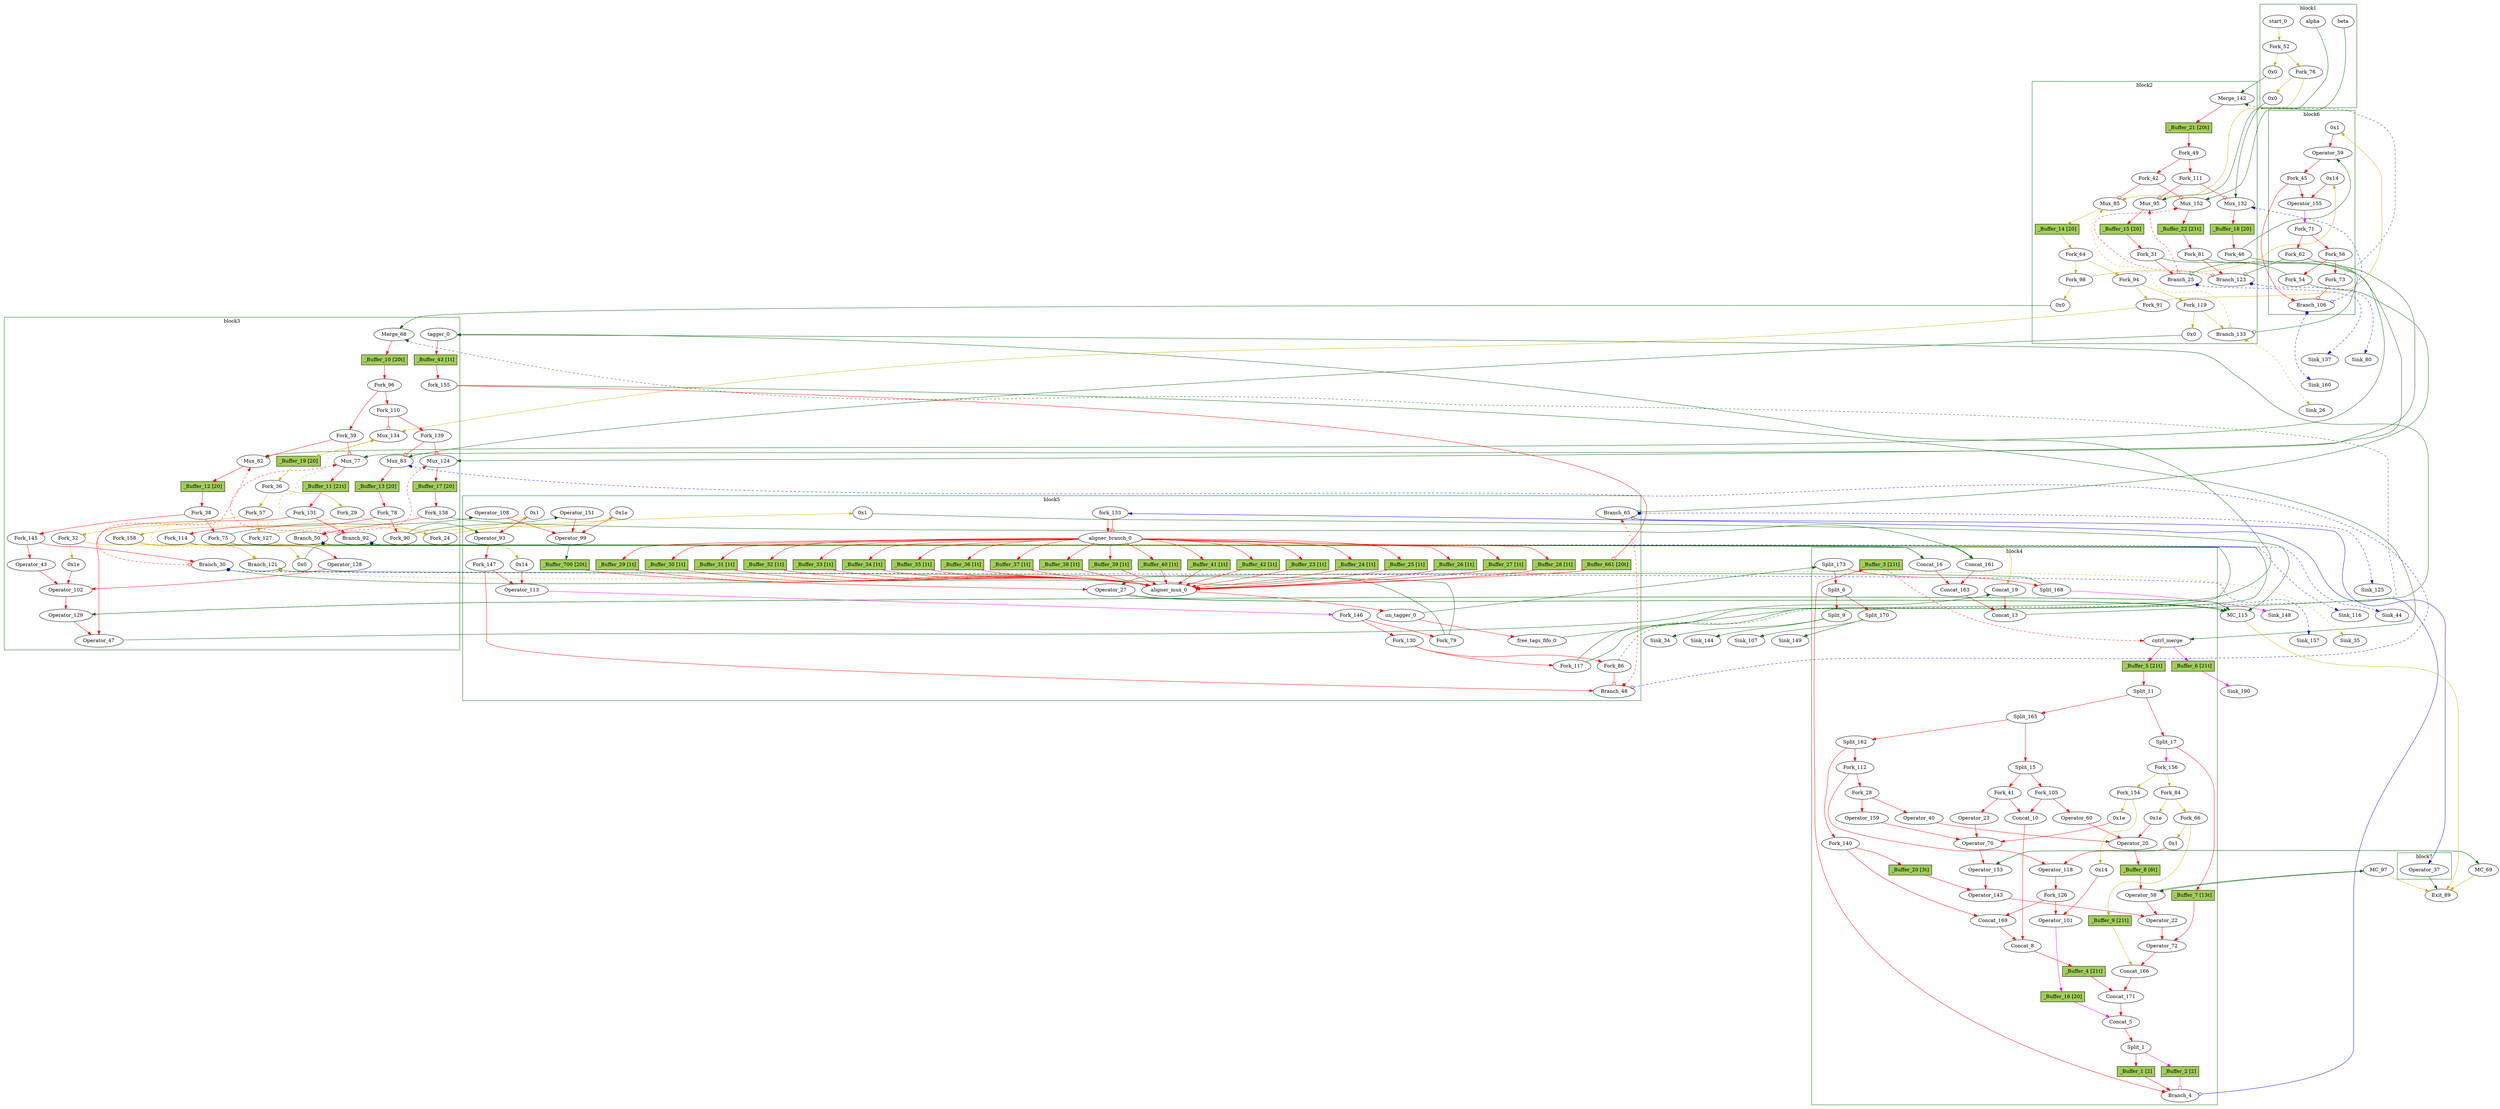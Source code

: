// Number of blocks: 214
// Number of channels: 347
Digraph G {

  // Blocks
subgraph cluster_1 {
color = "darkgreen"
label = "block1"
  alpha [type=Entry, in="in1:32", out="out1:32", bbID = 1, tagged=false, taggers_num=0, tagger_id=-1,  shape=oval];
  Fork_52 [type=Fork, in="in1:0", out="out1:0 out2:0", bbID = 1, tagged=false, taggers_num=0, tagger_id=-1,  shape=oval];
  start_0 [type=Entry, in="in1:0", out="out1:0", bbID = 1, tagged=false, taggers_num=0, tagger_id=-1,  shape=oval];
  Fork_76 [type=Fork, in="in1:0", out="out1:0 out2:0", bbID = 1, tagged=false, taggers_num=0, tagger_id=-1,  shape=oval];
  Constant_87 [type=Constant, in="in1:32", out="out1:32", bbID = 1, tagged=false, taggers_num=0, tagger_id=-1, value="0x0", label="0x0",  shape=oval];
  beta [type=Entry, in="in1:32", out="out1:32", bbID = 1, tagged=false, taggers_num=0, tagger_id=-1,  shape=oval];
  Constant_120 [type=Constant, in="in1:32", out="out1:32", bbID = 1, tagged=false, taggers_num=0, tagger_id=-1, value="0x0", label="0x0",  shape=oval];
}
subgraph cluster_2 {
color = "darkgreen"
label = "block2"
  Branch_25 [type=Branch, in="in1:32 in2?:1*i", out="out1+:32 out2-:32", bbID = 2, tagged=false, taggers_num=0, tagger_id=-1,  shape=oval];
  Fork_31 [type=Fork, in="in1:32", out="out1:32 out2:32", bbID = 2, tagged=false, taggers_num=0, tagger_id=-1,  shape=oval];
  Fork_42 [type=Fork, in="in1:32", out="out1:32 out2:32", bbID = 2, tagged=false, taggers_num=0, tagger_id=-1,  shape=oval];
  Fork_46 [type=Fork, in="in1:32", out="out1:32 out2:32", bbID = 2, tagged=false, taggers_num=0, tagger_id=-1,  shape=oval];
  Fork_49 [type=Fork, in="in1:32", out="out1:32 out2:32", bbID = 2, tagged=false, taggers_num=0, tagger_id=-1,  shape=oval];
  Fork_64 [type=Fork, in="in1:0", out="out1:0 out2:0", bbID = 2, tagged=false, taggers_num=0, tagger_id=-1,  shape=oval];
  Constant_67 [type=Constant, in="in1:32", out="out1:32", bbID = 2, tagged=false, taggers_num=0, tagger_id=-1, value="0x0", label="0x0",  shape=oval];
  Constant_74 [type=Constant, in="in1:32", out="out1:32", bbID = 2, tagged=false, taggers_num=0, tagger_id=-1, value="0x0", label="0x0",  shape=oval];
  Fork_81 [type=Fork, in="in1:32", out="out1:32 out2:32", bbID = 2, tagged=false, taggers_num=0, tagger_id=-1,  shape=oval];
  Mux_85 [type=Mux, in="in1?:1 in2:0 in3:0", out="out1:0", bbID = 2, tagged=false, taggers_num=0, tagger_id=-1,  shape=oval];
  Fork_91 [type=Fork, in="in1:0", out="out1:0 out2:0", bbID = 2, tagged=false, taggers_num=0, tagger_id=-1,  shape=oval];
  Fork_94 [type=Fork, in="in1:0", out="out1:0 out2:0", bbID = 2, tagged=false, taggers_num=0, tagger_id=-1,  shape=oval];
  Mux_95 [type=Mux, in="in1?:1 in2:32 in3:32", out="out1:32", bbID = 2, tagged=false, taggers_num=0, tagger_id=-1,  shape=oval];
  Fork_98 [type=Fork, in="in1:0", out="out1:0 out2:0", bbID = 2, tagged=false, taggers_num=0, tagger_id=-1,  shape=oval];
  Fork_111 [type=Fork, in="in1:32", out="out1:32 out2:32", bbID = 2, tagged=false, taggers_num=0, tagger_id=-1,  shape=oval];
  Fork_119 [type=Fork, in="in1:0", out="out1:0 out2:0", bbID = 2, tagged=false, taggers_num=0, tagger_id=-1,  shape=oval];
  Branch_123 [type=Branch, in="in1:32 in2?:1*i", out="out1+:32 out2-:32", bbID = 2, tagged=false, taggers_num=0, tagger_id=-1,  shape=oval];
  Mux_132 [type=Mux, in="in1?:1 in2:32 in3:32", out="out1:32", bbID = 2, tagged=false, taggers_num=0, tagger_id=-1,  shape=oval];
  Branch_133 [type=Branch, in="in1:0 in2?:1*i", out="out1+:0 out2-:0", bbID = 2, tagged=false, taggers_num=0, tagger_id=-1,  shape=oval];
  Merge_142 [type=Merge, in="in1:32 in2:32", out="out1:32", delay=0.366, bbID = 2, tagged=false, taggers_num=0, tagger_id=-1,  shape=oval];
  Mux_152 [type=Mux, in="in1?:1 in2:32 in3:32", out="out1:32", bbID = 2, tagged=false, taggers_num=0, tagger_id=-1,  shape=oval];
  _Buffer_14 [type=Buffer, in="in1:0", out="out1:0", bbID = 2, tagged=false, taggers_num=0, tagger_id=-1, slots=20, transparent=false, label="_Buffer_14 [20]",  shape=box, style=filled, fillcolor=darkolivegreen3, height=0.4];
  _Buffer_15 [type=Buffer, in="in1:32", out="out1:32", bbID = 2, tagged=false, taggers_num=0, tagger_id=-1, slots=20, transparent=false, label="_Buffer_15 [20]",  shape=box, style=filled, fillcolor=darkolivegreen3, height=0.4];
  _Buffer_18 [type=Buffer, in="in1:32", out="out1:32", bbID = 2, tagged=false, taggers_num=0, tagger_id=-1, slots=20, transparent=false, label="_Buffer_18 [20]",  shape=box, style=filled, fillcolor=darkolivegreen3, height=0.4];
  _Buffer_21 [type=Buffer, in="in1:32", out="out1:32", bbID = 2, tagged=false, taggers_num=0, tagger_id=-1, slots=20, transparent=true, label="_Buffer_21 [20t]",  shape=box, style=filled, fillcolor=darkolivegreen3, height=0.4];
  _Buffer_22 [type=Buffer, in="in1:32", out="out1:32", bbID = 2, tagged=false, taggers_num=0, tagger_id=-1, slots=21, transparent=true, label="_Buffer_22 [21t]",  shape=box, style=filled, fillcolor=darkolivegreen3, height=0.4];
}
subgraph cluster_3 {
color = "darkgreen"
label = "block3"
  Fork_24 [type=Fork, in="in1:0", out="out1:0 out2:0", bbID = 3, tagged=false, taggers_num=0, tagger_id=-1, retimingDiff=20,  shape=oval];
  Fork_29 [type=Fork, in="in1:0", out="out1:0 out2:0", bbID = 3, tagged=false, taggers_num=0, tagger_id=-1, retimingDiff=20,  shape=oval];
  Branch_30 [type=Branch, in="in1:32 in2?:1*i", out="out1+:32 out2-:32", bbID = 3, tagged=false, taggers_num=0, tagger_id=-1, retimingDiff=20,  shape=oval];
  Fork_32 [type=Fork, in="in1:0", out="out1:0 out2:0", bbID = 3, tagged=false, taggers_num=0, tagger_id=-1, retimingDiff=20,  shape=oval];
  Fork_36 [type=Fork, in="in1:0", out="out1:0 out2:0", bbID = 3, tagged=false, taggers_num=0, tagger_id=-1, retimingDiff=20,  shape=oval];
  Fork_38 [type=Fork, in="in1:32", out="out1:32 out2:32", bbID = 3, tagged=false, taggers_num=0, tagger_id=-1, retimingDiff=20,  shape=oval];
  Fork_39 [type=Fork, in="in1:32", out="out1:32 out2:32", bbID = 3, tagged=false, taggers_num=0, tagger_id=-1,  shape=oval];
  Operator_43 [type=Operator, in="in1:32", out="out1:32", op = "zext_op", bbID = 3, tagged=false, taggers_num=0, tagger_id=-1, retimingDiff=20,  shape=oval];
  Operator_47 [type=Operator, in="in1:32 in2:32", out="out1:32", op = "fmul_op", delay=0.966, latency=6, bbID = 3, tagged=false, taggers_num=0, tagger_id=-1,  shape=oval];
  Branch_50 [type=Branch, in="in1:32 in2?:1*i", out="out1+:32 out2-:32", bbID = 3, tagged=false, taggers_num=0, tagger_id=-1, retimingDiff=20,  shape=oval];
  Constant_55 [type=Constant, in="in1:32", out="out1:32", bbID = 3, tagged=false, taggers_num=0, tagger_id=-1, value="0x1e", label="0x1e", retimingDiff=20,  shape=oval];
  Fork_57 [type=Fork, in="in1:0", out="out1:0 out2:0", bbID = 3, tagged=false, taggers_num=0, tagger_id=-1, retimingDiff=20,  shape=oval];
  Merge_68 [type=Merge, in="in1:32 in2:32", out="out1:32", delay=0.366, bbID = 3, tagged=false, taggers_num=0, tagger_id=-1,  shape=oval];
  Fork_75 [type=Fork, in="in1:32", out="out1:32 out2:32", bbID = 3, tagged=false, taggers_num=0, tagger_id=-1, retimingDiff=20,  shape=oval];
  Mux_77 [type=Mux, in="in1?:1 in2:32 in3:32", out="out1:32", bbID = 3, tagged=false, taggers_num=0, tagger_id=-1,  shape=oval];
  Fork_78 [type=Fork, in="in1:32", out="out1:32 out2:32", bbID = 3, tagged=false, taggers_num=0, tagger_id=-1, retimingDiff=20,  shape=oval];
  Mux_82 [type=Mux, in="in1?:1 in2:32 in3:32", out="out1:32", bbID = 3, tagged=false, taggers_num=0, tagger_id=-1,  shape=oval];
  Mux_83 [type=Mux, in="in1?:1 in2:32 in3:32", out="out1:32", bbID = 3, tagged=false, taggers_num=0, tagger_id=-1,  shape=oval];
  Fork_90 [type=Fork, in="in1:32", out="out1:32 out2:32", bbID = 3, tagged=false, taggers_num=0, tagger_id=-1, retimingDiff=20,  shape=oval];
  Branch_92 [type=Branch, in="in1:32 in2?:1*i", out="out1+:32 out2-:32", bbID = 3, tagged=false, taggers_num=0, tagger_id=-1, retimingDiff=20,  shape=oval];
  Fork_96 [type=Fork, in="in1:32", out="out1:32 out2:32", bbID = 3, tagged=false, taggers_num=0, tagger_id=-1,  shape=oval];
  Operator_102 [type=Operator, in="in1:32 in2:32 in3:32", out="out1:32", op = "getelementptr_op", delay=2.966, constants=1, bbID = 3, tagged=false, taggers_num=0, tagger_id=-1, retimingDiff=20,  shape=oval];
  Fork_110 [type=Fork, in="in1:32", out="out1:32 out2:32", bbID = 3, tagged=false, taggers_num=0, tagger_id=-1,  shape=oval];
  Fork_114 [type=Fork, in="in1:32", out="out1:32 out2:32", bbID = 3, tagged=false, taggers_num=0, tagger_id=-1, retimingDiff=20,  shape=oval];
  Branch_121 [type=Branch, in="in1:0 in2?:1*i", out="out1+:0 out2-:0", bbID = 3, tagged=false, taggers_num=0, tagger_id=-1, retimingDiff=20,  shape=oval];
  Mux_124 [type=Mux, in="in1?:1 in2:32 in3:32", out="out1:32", bbID = 3, tagged=false, taggers_num=0, tagger_id=-1,  shape=oval];
  Fork_127 [type=Fork, in="in1:0", out="out1:0 out2:0", bbID = 3, tagged=false, taggers_num=0, tagger_id=-1, retimingDiff=20,  shape=oval];
  Operator_128 [type=Operator, in="in1:32", out="out1:32", op = "zext_op", bbID = 3, tagged=false, taggers_num=0, tagger_id=-1, retimingDiff=20,  shape=oval];
  Operator_129 [type=Operator, in="in1:32 in2:32", out="out1:32 out2:32", op = "mc_load_op", latency=2, bbID = 3, portID = 0, offset = 0, tagged=false, taggers_num=0, tagger_id=-1,  shape=oval];
  Fork_131 [type=Fork, in="in1:32", out="out1:32 out2:32", bbID = 3, tagged=false, taggers_num=0, tagger_id=-1, retimingDiff=20,  shape=oval];
  Mux_134 [type=Mux, in="in1?:1 in2:0 in3:0", out="out1:0", bbID = 3, tagged=false, taggers_num=0, tagger_id=-1,  shape=oval];
  Constant_135 [type=Constant, in="in1:32", out="out1:32", bbID = 3, tagged=false, taggers_num=0, tagger_id=-1, value="0x0", label="0x0", retimingDiff=20,  shape=oval];
  Fork_138 [type=Fork, in="in1:32", out="out1:32 out2:32", bbID = 3, tagged=false, taggers_num=0, tagger_id=-1, retimingDiff=20,  shape=oval];
  Fork_139 [type=Fork, in="in1:32", out="out1:32 out2:32", bbID = 3, tagged=false, taggers_num=0, tagger_id=-1,  shape=oval];
  Fork_145 [type=Fork, in="in1:32", out="out1:32 out2:32", bbID = 3, tagged=false, taggers_num=0, tagger_id=-1, retimingDiff=20,  shape=oval];
  Fork_158 [type=Fork, in="in1:0", out="out1:0 out2:0", bbID = 3, tagged=false, taggers_num=0, tagger_id=-1, retimingDiff=20,  shape=oval];
  tagger_0 [type=Tagger, in="in1:161 in2:161", out="out1:161", bbID = 3, tagged=false, taggers_num=0, tagger_id=-1, retimingDiff=20, shape=oval];
  fork_155 [type=Fork, in="in1:161", out="out1:161 out2:161", bbID = 3, tagged=true, taggers_num=1, tagger_id=-1, retimingDiff=20,  shape=oval];
  _Buffer_10 [type=Buffer, in="in1:32", out="out1:32", bbID = 3, tagged=false, taggers_num=0, tagger_id=-1, slots=20, transparent=true, label="_Buffer_10 [20t]",  shape=box, style=filled, fillcolor=darkolivegreen3, height=0.4];
  _Buffer_11 [type=Buffer, in="in1:32", out="out1:32", bbID = 3, tagged=false, taggers_num=0, tagger_id=-1, slots=21, transparent=true, label="_Buffer_11 [21t]",  shape=box, style=filled, fillcolor=darkolivegreen3, height=0.4];
  _Buffer_12 [type=Buffer, in="in1:32", out="out1:32", bbID = 3, tagged=false, taggers_num=0, tagger_id=-1, slots=20, transparent=false, label="_Buffer_12 [20]",  shape=box, style=filled, fillcolor=darkolivegreen3, height=0.4];
  _Buffer_13 [type=Buffer, in="in1:32", out="out1:32", bbID = 3, tagged=false, taggers_num=0, tagger_id=-1, slots=20, transparent=false, label="_Buffer_13 [20]",  shape=box, style=filled, fillcolor=darkolivegreen3, height=0.4];
  _Buffer_17 [type=Buffer, in="in1:32", out="out1:32", bbID = 3, tagged=false, taggers_num=0, tagger_id=-1, slots=20, transparent=false, label="_Buffer_17 [20]",  shape=box, style=filled, fillcolor=darkolivegreen3, height=0.4];
  _Buffer_19 [type=Buffer, in="in1:0", out="out1:0", bbID = 3, tagged=false, taggers_num=0, tagger_id=-1, slots=20, transparent=false, label="_Buffer_19 [20]",  shape=box, style=filled, fillcolor=darkolivegreen3, height=0.4];
  _Buffer_43 [type=Buffer, in="in1:161", out="out1:161", bbID = 3, tagged=true, taggers_num=0, tagger_id=-1, slots=1, transparent=true, label="_Buffer_43 [1t]",  shape=box, style=filled, fillcolor=darkolivegreen3, height=0.4];
}
subgraph cluster_4 {
color = "darkgreen"
label = "block4"
  Split_1 [type=Split, in="in1:162", out="out1:161 out2:1", bbID = 4, tagged=true, taggers_num=1, tagger_id=-1, retimingDiff=20, shape=oval];
  Branch_4 [type=Branch, in="in1:161 in2?:1", out="out1+:161 out2-:161", bbID = 4, tagged=true, taggers_num=1, tagger_id=-1, retimingDiff=20,  shape=oval];
  Concat_5 [type=Concat, in="in1:161 in2:1", out="out1:162", bbID = 4, tagged=true, taggers_num=1, tagger_id=-1, retimingDiff=20, shape=oval];
  Split_6 [type=Split, in="in1:128", out="out1:64 out2:64", bbID = 4, tagged=false, taggers_num=0, tagger_id=-1, retimingDiff=20, shape=oval];
  Concat_8 [type=Concat, in="in1:64 in2:64", out="out1:128", bbID = 4, tagged=true, taggers_num=1, tagger_id=-1, retimingDiff=20, shape=oval];
  Split_9 [type=Split, in="in1:64", out="out1:32 out2:32", bbID = 4, tagged=false, taggers_num=0, tagger_id=-1, retimingDiff=20, shape=oval];
  Concat_10 [type=Concat, in="in1:32 in2:32", out="out1:64", bbID = 4, tagged=true, taggers_num=1, tagger_id=-1, retimingDiff=20, shape=oval];
  Split_11 [type=Split, in="in1:161", out="out1:33 out2:128", bbID = 4, tagged=true, taggers_num=1, tagger_id=-1, retimingDiff=20, shape=oval];
  Concat_13 [type=Concat, in="in1:33 in2:128", out="out1:161", bbID = 4, tagged=true, taggers_num=1, tagger_id=-1, retimingDiff=20, shape=oval];
  cntrl_merge [type=CntrlMerge, in="in1:161 in2:161", out="out1:161 out2?:1", delay=0.366, bbID = 4, tagged=true, taggers_num=1, tagger_id=-1, retimingDiff=20,  shape=oval];
  Split_15 [type=Split, in="in1:64", out="out1:32 out2:32", bbID = 4, tagged=true, taggers_num=1, tagger_id=-1, retimingDiff=20, shape=oval];
  Concat_16 [type=Concat, in="in1:32 in2:32", out="out1:64", bbID = 4, tagged=true, taggers_num=1, tagger_id=-1, retimingDiff=20, shape=oval];
  Split_17 [type=Split, in="in1:33", out="out1:1 out2:32", bbID = 4, tagged=true, taggers_num=1, tagger_id=-1, retimingDiff=20, shape=oval];
  Concat_19 [type=Concat, in="in1:1 in2:32", out="out1:33", bbID = 4, tagged=true, taggers_num=1, tagger_id=-1, retimingDiff=20, shape=oval];
  Operator_20 [type=Operator, in="in1:32 in2:32 in3:32", out="out1:32", op = "getelementptr_op", delay=2.966, constants=1, bbID = 4, tagged=true, taggers_num=1, tagger_id=-1, retimingDiff=20,  shape=oval];
  Operator_22 [type=Operator, in="in1:32 in2:32", out="out1:32", op = "fmul_op", delay=0.966, latency=6, bbID = 4, tagged=true, taggers_num=1, tagger_id=-1,  shape=oval];
  Operator_23 [type=Operator, in="in1:32", out="out1:32", op = "zext_op", bbID = 4, tagged=true, taggers_num=1, tagger_id=-1, retimingDiff=20,  shape=oval];
  Fork_28 [type=Fork, in="in1:32", out="out1:32 out2:32", bbID = 4, tagged=true, taggers_num=1, tagger_id=-1, retimingDiff=20,  shape=oval];
  Operator_40 [type=Operator, in="in1:32", out="out1:32", op = "zext_op", bbID = 4, tagged=true, taggers_num=1, tagger_id=-1, retimingDiff=20,  shape=oval];
  Fork_41 [type=Fork, in="in1:32", out="out1:32 out2:32", bbID = 4, tagged=true, taggers_num=1, tagger_id=-1, retimingDiff=20,  shape=oval];
  Constant_53 [type=Constant, in="in1:32", out="out1:32", bbID = 4, tagged=true, taggers_num=1, tagger_id=-1, value="0x1e", label="0x1e", retimingDiff=20,  shape=oval];
  Operator_58 [type=Operator, in="in1:32 in2:32", out="out1:32 out2:32", op = "mc_load_op", latency=2, bbID = 4, portID = 0, offset = 0, tagged=true, taggers_num=1, tagger_id=-1,  shape=oval];
  Operator_60 [type=Operator, in="in1:32", out="out1:32", op = "zext_op", bbID = 4, tagged=true, taggers_num=1, tagger_id=-1, retimingDiff=20,  shape=oval];
  Constant_63 [type=Constant, in="in1:32", out="out1:32", bbID = 4, tagged=true, taggers_num=1, tagger_id=-1, value="0x1", label="0x1", retimingDiff=20,  shape=oval];
  Fork_66 [type=Fork, in="in1:0", out="out1:0 out2:0", bbID = 4, tagged=true, taggers_num=1, tagger_id=-1, retimingDiff=20,  shape=oval];
  Operator_70 [type=Operator, in="in1:32 in2:32 in3:32", out="out1:32", op = "getelementptr_op", delay=2.966, constants=1, bbID = 4, tagged=true, taggers_num=1, tagger_id=-1, retimingDiff=20,  shape=oval];
  Operator_72 [type=Operator, in="in1:32 in2:32", out="out1:32", op = "fadd_op", delay=0.966, latency=10, bbID = 4, tagged=true, taggers_num=1, tagger_id=-1,  shape=oval];
  Fork_84 [type=Fork, in="in1:0", out="out1:0 out2:0", bbID = 4, tagged=true, taggers_num=1, tagger_id=-1, retimingDiff=20,  shape=oval];
  Operator_101 [type=Operator, in="in1:32 in2:32", out="out1:1", op = "icmp_ult_op", delay=1.53, bbID = 4, tagged=true, taggers_num=1, tagger_id=-1, retimingDiff=20,  shape=oval];
  Fork_105 [type=Fork, in="in1:32", out="out1:32 out2:32", bbID = 4, tagged=true, taggers_num=1, tagger_id=-1, retimingDiff=20,  shape=oval];
  Constant_109 [type=Constant, in="in1:32", out="out1:32", bbID = 4, tagged=true, taggers_num=1, tagger_id=-1, value="0x14", label="0x14", retimingDiff=20,  shape=oval];
  Fork_112 [type=Fork, in="in1:32", out="out1:32 out2:32", bbID = 4, tagged=true, taggers_num=1, tagger_id=-1, retimingDiff=20,  shape=oval];
  Operator_118 [type=Operator, in="in1:32 in2:32", out="out1:32", op = "add_op", delay=1.693, bbID = 4, tagged=true, taggers_num=1, tagger_id=-1, retimingDiff=20,  shape=oval];
  Constant_122 [type=Constant, in="in1:32", out="out1:32", bbID = 4, tagged=true, taggers_num=1, tagger_id=-1, value="0x1e", label="0x1e", retimingDiff=20,  shape=oval];
  Fork_126 [type=Fork, in="in1:32", out="out1:32 out2:32", bbID = 4, tagged=true, taggers_num=1, tagger_id=-1, retimingDiff=20,  shape=oval];
  Fork_140 [type=Fork, in="in1:32", out="out1:32 out2:32", bbID = 4, tagged=true, taggers_num=1, tagger_id=-1, retimingDiff=20,  shape=oval];
  Operator_143 [type=Operator, in="in1:32 in2:32", out="out1:32", op = "fmul_op", delay=0.966, latency=6, bbID = 4, tagged=true, taggers_num=1, tagger_id=-1,  shape=oval];
  Operator_153 [type=Operator, in="in1:32 in2:32", out="out1:32 out2:32", op = "mc_load_op", latency=2, bbID = 4, portID = 0, offset = 0, tagged=true, taggers_num=1, tagger_id=-1,  shape=oval];
  Fork_154 [type=Fork, in="in1:0", out="out1:0 out2:0", bbID = 4, tagged=true, taggers_num=1, tagger_id=-1, retimingDiff=20,  shape=oval];
  Fork_156 [type=Fork, in="in1:0", out="out1:0 out2:0", bbID = 4, tagged=true, taggers_num=1, tagger_id=-1, retimingDiff=20,  shape=oval];
  Operator_159 [type=Operator, in="in1:32", out="out1:32", op = "zext_op", bbID = 4, tagged=true, taggers_num=1, tagger_id=-1, retimingDiff=20,  shape=oval];
  Concat_161 [type=Concat, in="in1:32 in2:32", out="out1:64", bbID = 4, tagged=true, taggers_num=1, tagger_id=-1, retimingDiff=20, shape=oval];
  Split_162 [type=Split, in="in1:64", out="out1:32 out2:32", bbID = 4, tagged=true, taggers_num=1, tagger_id=-1, retimingDiff=20, shape=oval];
  Concat_163 [type=Concat, in="in1:64 in2:64", out="out1:128", bbID = 4, tagged=true, taggers_num=1, tagger_id=-1, retimingDiff=20, shape=oval];
  Split_165 [type=Split, in="in1:128", out="out1:64 out2:64", bbID = 4, tagged=true, taggers_num=1, tagger_id=-1, retimingDiff=20, shape=oval];
  Concat_166 [type=Concat, in="in1:1 in2:32", out="out1:33", bbID = 4, tagged=true, taggers_num=1, tagger_id=-1, retimingDiff=20, shape=oval];
  Split_168 [type=Split, in="in1:33", out="out1:1 out2:32", bbID = 4, tagged=false, taggers_num=0, tagger_id=-1, retimingDiff=20, shape=oval];
  Concat_169 [type=Concat, in="in1:32 in2:32", out="out1:64", bbID = 4, tagged=true, taggers_num=1, tagger_id=-1, retimingDiff=20, shape=oval];
  Split_170 [type=Split, in="in1:64", out="out1:32 out2:32", bbID = 4, tagged=false, taggers_num=0, tagger_id=-1, retimingDiff=20, shape=oval];
  Concat_171 [type=Concat, in="in1:33 in2:128", out="out1:161", bbID = 4, tagged=true, taggers_num=1, tagger_id=-1, retimingDiff=20, shape=oval];
  Split_173 [type=Split, in="in1:161", out="out1:33 out2:128", bbID = 4, tagged=false, taggers_num=0, tagger_id=-1, retimingDiff=20, shape=oval];
  _Buffer_1 [type=Buffer, in="in1:161", out="out1:161", bbID = 4, tagged=true, taggers_num=1, tagger_id=-1, slots=2, transparent=false, label="_Buffer_1 [2]",  shape=box, style=filled, fillcolor=darkolivegreen3, height=0.4];
  _Buffer_2 [type=Buffer, in="in1:1", out="out1:1", bbID = 4, tagged=true, taggers_num=1, tagger_id=-1, slots=2, transparent=false, label="_Buffer_2 [2]",  shape=box, style=filled, fillcolor=darkolivegreen3, height=0.4];
  _Buffer_3 [type=Buffer, in="in1:161", out="out1:161", bbID = 4, tagged=true, taggers_num=1, tagger_id=-1, slots=21, transparent=true, label="_Buffer_3 [21t]",  shape=box, style=filled, fillcolor=darkolivegreen3, height=0.4];
  _Buffer_4 [type=Buffer, in="in1:128", out="out1:128", bbID = 4, tagged=true, taggers_num=1, tagger_id=-1, slots=21, transparent=true, label="_Buffer_4 [21t]",  shape=box, style=filled, fillcolor=darkolivegreen3, height=0.4];
  _Buffer_5 [type=Buffer, in="in1:161", out="out1:161", bbID = 4, tagged=true, taggers_num=1, tagger_id=-1, slots=21, transparent=true, label="_Buffer_5 [21t]",  shape=box, style=filled, fillcolor=darkolivegreen3, height=0.4];
  _Buffer_6 [type=Buffer, in="in1:1", out="out1:1", bbID = 4, tagged=true, taggers_num=1, tagger_id=-1, slots=21, transparent=true, label="_Buffer_6 [21t]",  shape=box, style=filled, fillcolor=darkolivegreen3, height=0.4];
  _Buffer_7 [type=Buffer, in="in1:32", out="out1:32", bbID = 4, tagged=true, taggers_num=1, tagger_id=-1, slots=13, transparent=true, label="_Buffer_7 [13t]",  shape=box, style=filled, fillcolor=darkolivegreen3, height=0.4];
  _Buffer_8 [type=Buffer, in="in1:32", out="out1:32", bbID = 4, tagged=true, taggers_num=1, tagger_id=-1, slots=6, transparent=true, label="_Buffer_8 [6t]",  shape=box, style=filled, fillcolor=darkolivegreen3, height=0.4];
  _Buffer_9 [type=Buffer, in="in1:0", out="out1:0", bbID = 4, tagged=true, taggers_num=1, tagger_id=-1, slots=21, transparent=true, label="_Buffer_9 [21t]",  shape=box, style=filled, fillcolor=darkolivegreen3, height=0.4];
  _Buffer_16 [type=Buffer, in="in1:1", out="out1:1", bbID = 4, tagged=true, taggers_num=1, tagger_id=-1, slots=20, transparent=false, label="_Buffer_16 [20]",  shape=box, style=filled, fillcolor=darkolivegreen3, height=0.4];
  _Buffer_20 [type=Buffer, in="in1:32", out="out1:32", bbID = 4, tagged=true, taggers_num=1, tagger_id=-1, slots=3, transparent=true, label="_Buffer_20 [3t]",  shape=box, style=filled, fillcolor=darkolivegreen3, height=0.4];
}
subgraph cluster_5 {
color = "darkgreen"
label = "block5"
  Operator_27 [type=Operator, in="in1:32 in2:32", out="out1:32 out2:32", op = "mc_store_op", bbID = 5, portID = 0, offset = 0, tagged=false, taggers_num=0, tagger_id=-1, retimingDiff=20,  shape=oval];
  Constant_33 [type=Constant, in="in1:32", out="out1:32", bbID = 5, tagged=false, taggers_num=0, tagger_id=-1, value="0x1", label="0x1", retimingDiff=20,  shape=oval];
  Branch_48 [type=Branch, in="in1:32 in2?:1*i", out="out1+:32 out2-:32", bbID = 5, tagged=false, taggers_num=0, tagger_id=-1, retimingDiff=20,  shape=oval];
  Branch_65 [type=Branch, in="in1:32 in2?:1", out="out1+:32 out2-:32", bbID = 5, tagged=false, taggers_num=0, tagger_id=-1,  shape=oval];
  Fork_79 [type=Fork, in="in1:32", out="out1:32 out2:32", bbID = 5, tagged=false, taggers_num=0, tagger_id=-1, retimingDiff=20,  shape=oval];
  Fork_86 [type=Fork, in="in1:32", out="out1:32 out2:32", bbID = 5, tagged=false, taggers_num=0, tagger_id=-1, retimingDiff=20,  shape=oval];
  Operator_93 [type=Operator, in="in1:32 in2:32", out="out1:32", op = "add_op", delay=1.693, bbID = 5, tagged=false, taggers_num=0, tagger_id=-1, retimingDiff=20,  shape=oval];
  Operator_99 [type=Operator, in="in1:32 in2:32 in3:32", out="out1:32", op = "getelementptr_op", delay=2.966, constants=1, bbID = 5, tagged=false, taggers_num=0, tagger_id=-1, retimingDiff=20,  shape=oval];
  Constant_100 [type=Constant, in="in1:32", out="out1:32", bbID = 5, tagged=false, taggers_num=0, tagger_id=-1, value="0x14", label="0x14", retimingDiff=20,  shape=oval];
  Constant_103 [type=Constant, in="in1:32", out="out1:32", bbID = 5, tagged=false, taggers_num=0, tagger_id=-1, value="0x1e", label="0x1e", retimingDiff=20,  shape=oval];
  Operator_108 [type=Operator, in="in1:32", out="out1:32", op = "zext_op", bbID = 5, tagged=false, taggers_num=0, tagger_id=-1, retimingDiff=20,  shape=oval];
  Operator_113 [type=Operator, in="in1:32 in2:32", out="out1:1", op = "icmp_ult_op", delay=1.53, bbID = 5, tagged=false, taggers_num=0, tagger_id=-1, retimingDiff=20,  shape=oval];
  Fork_117 [type=Fork, in="in1:32", out="out1:32 out2:32", bbID = 5, tagged=false, taggers_num=0, tagger_id=-1, retimingDiff=20,  shape=oval];
  Fork_130 [type=Fork, in="in1:32", out="out1:32 out2:32", bbID = 5, tagged=false, taggers_num=0, tagger_id=-1, retimingDiff=20,  shape=oval];
  Fork_146 [type=Fork, in="in1:32", out="out1:32 out2:32", bbID = 5, tagged=false, taggers_num=0, tagger_id=-1, retimingDiff=20,  shape=oval];
  Fork_147 [type=Fork, in="in1:32", out="out1:32 out2:32", bbID = 5, tagged=false, taggers_num=0, tagger_id=-1, retimingDiff=20,  shape=oval];
  Constant_150 [type=Constant, in="in1:32", out="out1:32", bbID = 5, tagged=false, taggers_num=0, tagger_id=-1, value="0x1", label="0x1", retimingDiff=20,  shape=oval];
  Operator_151 [type=Operator, in="in1:32", out="out1:32", op = "zext_op", bbID = 5, tagged=false, taggers_num=0, tagger_id=-1, retimingDiff=20,  shape=oval];
  aligner_branch_0 [type=Aligner_Branch, in="in1:161 in2?:32", out="out1:161 out2:161 out3:161 out4:161 out5:161 out6:161 out7:161 out8:161 out9:161 out10:161 out11:161 out12:161 out13:161 out14:161 out15:161 out16:161 out17:161 out18:161 out19:161 out20:161", bbID = 5, tagged=false, taggers_num=0, tagger_id=0, retimingDiff=20, shape=oval];
  aligner_mux_0 [type=Aligner_Mux, in="in1?:32 in2:161 in3:161 in4:161 in5:161 in6:161 in7:161 in8:161 in9:161 in10:161 in11:161 in12:161 in13:161 in14:161 in15:161 in16:161 in17:161 in18:161 in19:161 in20:161 in21:161", out="out1:161", bbID = 5, tagged=false, taggers_num=0, tagger_id=0, retimingDiff=20, shape=oval];
  un_tagger_0 [type=Un_Tagger, in="in1:161", out="out1:161 out2:161", bbID = 5, tagged=false, taggers_num=0, tagger_id=0, retimingDiff=20, shape=oval];
  free_tags_fifo_0 [type=Free_Tags_Fifo, in="in1:32", out="out1:32", bbID = 5, tagged=false, taggers_num=0, tagger_id=-1, retimingDiff=20, shape=oval];
  fork_133 [type=Fork, in="in1:161", out="out1:161 out2:161", bbID = 5, tagged=true, taggers_num=1, tagger_id=-1, retimingDiff=20,  shape=oval];
  _Buffer_23 [type=Buffer, in="in1:161", out="out1:161", bbID = 5, tagged=false, taggers_num=0, tagger_id=0, slots=1, transparent=true, label="_Buffer_23 [1t]",  shape=box, style=filled, fillcolor=darkolivegreen3, height=0.4];
  _Buffer_24 [type=Buffer, in="in1:161", out="out1:161", bbID = 5, tagged=false, taggers_num=0, tagger_id=0, slots=1, transparent=true, label="_Buffer_24 [1t]",  shape=box, style=filled, fillcolor=darkolivegreen3, height=0.4];
  _Buffer_25 [type=Buffer, in="in1:161", out="out1:161", bbID = 5, tagged=false, taggers_num=0, tagger_id=0, slots=1, transparent=true, label="_Buffer_25 [1t]",  shape=box, style=filled, fillcolor=darkolivegreen3, height=0.4];
  _Buffer_26 [type=Buffer, in="in1:161", out="out1:161", bbID = 5, tagged=false, taggers_num=0, tagger_id=0, slots=1, transparent=true, label="_Buffer_26 [1t]",  shape=box, style=filled, fillcolor=darkolivegreen3, height=0.4];
  _Buffer_27 [type=Buffer, in="in1:161", out="out1:161", bbID = 5, tagged=false, taggers_num=0, tagger_id=0, slots=1, transparent=true, label="_Buffer_27 [1t]",  shape=box, style=filled, fillcolor=darkolivegreen3, height=0.4];
  _Buffer_28 [type=Buffer, in="in1:161", out="out1:161", bbID = 5, tagged=false, taggers_num=0, tagger_id=0, slots=1, transparent=true, label="_Buffer_28 [1t]",  shape=box, style=filled, fillcolor=darkolivegreen3, height=0.4];
  _Buffer_29 [type=Buffer, in="in1:161", out="out1:161", bbID = 5, tagged=false, taggers_num=0, tagger_id=0, slots=1, transparent=true, label="_Buffer_29 [1t]",  shape=box, style=filled, fillcolor=darkolivegreen3, height=0.4];
  _Buffer_30 [type=Buffer, in="in1:161", out="out1:161", bbID = 5, tagged=false, taggers_num=0, tagger_id=0, slots=1, transparent=true, label="_Buffer_30 [1t]",  shape=box, style=filled, fillcolor=darkolivegreen3, height=0.4];
  _Buffer_31 [type=Buffer, in="in1:161", out="out1:161", bbID = 5, tagged=false, taggers_num=0, tagger_id=0, slots=1, transparent=true, label="_Buffer_31 [1t]",  shape=box, style=filled, fillcolor=darkolivegreen3, height=0.4];
  _Buffer_32 [type=Buffer, in="in1:161", out="out1:161", bbID = 5, tagged=false, taggers_num=0, tagger_id=0, slots=1, transparent=true, label="_Buffer_32 [1t]",  shape=box, style=filled, fillcolor=darkolivegreen3, height=0.4];
  _Buffer_33 [type=Buffer, in="in1:161", out="out1:161", bbID = 5, tagged=false, taggers_num=0, tagger_id=0, slots=1, transparent=true, label="_Buffer_33 [1t]",  shape=box, style=filled, fillcolor=darkolivegreen3, height=0.4];
  _Buffer_34 [type=Buffer, in="in1:161", out="out1:161", bbID = 5, tagged=false, taggers_num=0, tagger_id=0, slots=1, transparent=true, label="_Buffer_34 [1t]",  shape=box, style=filled, fillcolor=darkolivegreen3, height=0.4];
  _Buffer_35 [type=Buffer, in="in1:161", out="out1:161", bbID = 5, tagged=false, taggers_num=0, tagger_id=0, slots=1, transparent=true, label="_Buffer_35 [1t]",  shape=box, style=filled, fillcolor=darkolivegreen3, height=0.4];
  _Buffer_36 [type=Buffer, in="in1:161", out="out1:161", bbID = 5, tagged=false, taggers_num=0, tagger_id=0, slots=1, transparent=true, label="_Buffer_36 [1t]",  shape=box, style=filled, fillcolor=darkolivegreen3, height=0.4];
  _Buffer_37 [type=Buffer, in="in1:161", out="out1:161", bbID = 5, tagged=false, taggers_num=0, tagger_id=0, slots=1, transparent=true, label="_Buffer_37 [1t]",  shape=box, style=filled, fillcolor=darkolivegreen3, height=0.4];
  _Buffer_38 [type=Buffer, in="in1:161", out="out1:161", bbID = 5, tagged=false, taggers_num=0, tagger_id=0, slots=1, transparent=true, label="_Buffer_38 [1t]",  shape=box, style=filled, fillcolor=darkolivegreen3, height=0.4];
  _Buffer_39 [type=Buffer, in="in1:161", out="out1:161", bbID = 5, tagged=false, taggers_num=0, tagger_id=0, slots=1, transparent=true, label="_Buffer_39 [1t]",  shape=box, style=filled, fillcolor=darkolivegreen3, height=0.4];
  _Buffer_40 [type=Buffer, in="in1:161", out="out1:161", bbID = 5, tagged=false, taggers_num=0, tagger_id=0, slots=1, transparent=true, label="_Buffer_40 [1t]",  shape=box, style=filled, fillcolor=darkolivegreen3, height=0.4];
  _Buffer_41 [type=Buffer, in="in1:161", out="out1:161", bbID = 5, tagged=false, taggers_num=0, tagger_id=0, slots=1, transparent=true, label="_Buffer_41 [1t]",  shape=box, style=filled, fillcolor=darkolivegreen3, height=0.4];
  _Buffer_42 [type=Buffer, in="in1:161", out="out1:161", bbID = 5, tagged=false, taggers_num=0, tagger_id=0, slots=1, transparent=true, label="_Buffer_42 [1t]",  shape=box, style=filled, fillcolor=darkolivegreen3, height=0.4];


 _Buffer_661 [type=Buffer, in="in1:32", out="out1:32", bbID = 5, tagged=true, taggers_num=1, tagger_id=-1, slots=20, transparent=true, label="_Buffer_661 [20t]",  shape=box, style=filled, fillcolor=darkolivegreen3, height=0.4];
 _Buffer_700 [type=Buffer, in="in1:32", out="out1:32", bbID = 5, tagged=false, taggers_num=0, tagger_id=-1, slots=20, transparent=true, label="_Buffer_700 [20t]",  shape=box, style=filled, fillcolor=darkolivegreen3, height=0.4];

}
subgraph cluster_6 {
color = "darkgreen"
label = "block6"
  Constant_21 [type=Constant, in="in1:32", out="out1:32", bbID = 6, tagged=false, taggers_num=0, tagger_id=-1, value="0x1", label="0x1",  shape=oval];
  Fork_45 [type=Fork, in="in1:32", out="out1:32 out2:32", bbID = 6, tagged=false, taggers_num=0, tagger_id=-1,  shape=oval];
  Fork_54 [type=Fork, in="in1:32", out="out1:32 out2:32", bbID = 6, tagged=false, taggers_num=0, tagger_id=-1,  shape=oval];
  Fork_56 [type=Fork, in="in1:32", out="out1:32 out2:32", bbID = 6, tagged=false, taggers_num=0, tagger_id=-1,  shape=oval];
  Operator_59 [type=Operator, in="in1:32 in2:32", out="out1:32", op = "add_op", delay=1.693, bbID = 6, tagged=false, taggers_num=0, tagger_id=-1,  shape=oval];
  Fork_62 [type=Fork, in="in1:32", out="out1:32 out2:32", bbID = 6, tagged=false, taggers_num=0, tagger_id=-1,  shape=oval];
  Fork_71 [type=Fork, in="in1:32", out="out1:32 out2:32", bbID = 6, tagged=false, taggers_num=0, tagger_id=-1,  shape=oval];
  Fork_73 [type=Fork, in="in1:32", out="out1:32 out2:32", bbID = 6, tagged=false, taggers_num=0, tagger_id=-1,  shape=oval];
  Constant_88 [type=Constant, in="in1:32", out="out1:32", bbID = 6, tagged=false, taggers_num=0, tagger_id=-1, value="0x14", label="0x14",  shape=oval];
  Branch_106 [type=Branch, in="in1:32 in2?:1*i", out="out1+:32 out2-:32", bbID = 6, tagged=false, taggers_num=0, tagger_id=-1,  shape=oval];
  Operator_155 [type=Operator, in="in1:32 in2:32", out="out1:1", op = "icmp_ult_op", delay=1.53, bbID = 6, tagged=false, taggers_num=0, tagger_id=-1,  shape=oval];
}
subgraph cluster_7 {
color = "darkgreen"
label = "block7"
  Operator_37 [type=Operator, in="in1:32", out="out1:32", op = "ret_op", bbID = 7, tagged=false, taggers_num=0, tagger_id=-1,  shape=oval];
}
  Sink_26 [type=Sink, in="in1:0", bbID = 0, tagged=false, taggers_num=0, tagger_id=0,  shape=oval];
  Sink_34 [type=Sink, in="in1:32", bbID = 0, tagged=false, taggers_num=0, tagger_id=0,  shape=oval];
  Sink_35 [type=Sink, in="in1:0", bbID = 0, tagged=false, taggers_num=0, tagger_id=0,  shape=oval];
  Sink_44 [type=Sink, in="in1:32", bbID = 0, tagged=false, taggers_num=0, tagger_id=0,  shape=oval];
  MC_69 [type=MC, in="in1:32*l0a", out="out1:32*l0d out2:0*e", bbID = 0, memory = "A", bbcount = 0, ldcount = 1, stcount = 0, tagged=false, taggers_num=0, tagger_id=0, ];
  Sink_80 [type=Sink, in="in1:32", bbID = 0, tagged=false, taggers_num=0, tagger_id=0,  shape=oval];
  Exit_89 [type=Exit, in="in1:0*e in2:0*e in3:0*e in4:32", out="out1:32", bbID = 0, tagged=false, taggers_num=0, tagger_id=0,  shape=oval];
  MC_97 [type=MC, in="in1:32*l0a", out="out1:32*l0d out2:0*e", bbID = 0, memory = "B", bbcount = 0, ldcount = 1, stcount = 0, tagged=false, taggers_num=0, tagger_id=0, ];
  Sink_107 [type=Sink, in="in1:32", bbID = 0, tagged=false, taggers_num=0, tagger_id=0,  shape=oval];
  MC_115 [type=MC, in="in1:32*c0 in2:32*l0a in3:32*s0a in4:32*s0d", out="out1:32*l0d out2:0*e", bbID = 0, memory = "C", bbcount = 1, ldcount = 1, stcount = 1, tagged=false, taggers_num=0, tagger_id=0, ];
  Sink_116 [type=Sink, in="in1:32", bbID = 0, tagged=false, taggers_num=0, tagger_id=0,  shape=oval];
  Sink_125 [type=Sink, in="in1:32", bbID = 0, tagged=false, taggers_num=0, tagger_id=0,  shape=oval];
  Sink_137 [type=Sink, in="in1:32", bbID = 0, tagged=false, taggers_num=0, tagger_id=0,  shape=oval];
  Sink_144 [type=Sink, in="in1:32", bbID = 0, tagged=false, taggers_num=0, tagger_id=0,  shape=oval];
  Sink_148 [type=Sink, in="in1:0", bbID = 0, tagged=false, taggers_num=0, tagger_id=0,  shape=oval];
  Sink_149 [type=Sink, in="in1:32", bbID = 0, tagged=false, taggers_num=0, tagger_id=0,  shape=oval];
  Sink_157 [type=Sink, in="in1:32", bbID = 0, tagged=false, taggers_num=0, tagger_id=0,  shape=oval];
  Sink_160 [type=Sink, in="in1:32", bbID = 0, tagged=false, taggers_num=0, tagger_id=0,  shape=oval];
  Sink_190 [type=Sink, in="in1:32", bbID = 0, tagged=false, taggers_num=0, tagger_id=0,  shape=oval];

  // Channels
  Split_1 -> _Buffer_1 [from=out1, to=in1, arrowhead=normal, color=red];
  Split_1 -> _Buffer_2 [from=out2, to=in1, arrowhead=normal, color=magenta];
  Branch_4 -> _Buffer_3 [from=out1, to=in1, dir=both, arrowtail=dot, arrowhead=normal, color=red, constraint=false];
  Branch_4 -> fork_133 [from=out2, to=in1, dir=both, arrowtail=odot, arrowhead=normal, color=blue];
  Concat_5 -> Split_1 [from=out1, to=in1, arrowhead=normal, color=red];
  Split_6 -> Split_9 [from=out2, to=in1, arrowhead=normal, color=red];
  Split_6 -> Split_170 [from=out1, to=in1, arrowhead=normal, color=red];
  Concat_8 -> _Buffer_4 [from=out1, to=in1, arrowhead=normal, color=red];
  Split_9 -> Sink_34 [from=out1, to=in1, arrowhead=normal, color=darkgreen];
  Split_9 -> Sink_144 [from=out2, to=in1, arrowhead=normal, color=darkgreen];
  Concat_10 -> Concat_8 [from=out1, to=in2, arrowhead=normal, color=red];
  Split_11 -> Split_17 [from=out1, to=in1, arrowhead=normal, color=red];
  Split_11 -> Split_165 [from=out2, to=in1, arrowhead=normal, color=red];
  Concat_13 -> tagger_0 [from=out1, to=in2, arrowhead=normal, color=darkgreen];
  cntrl_merge -> _Buffer_5 [from=out1, to=in1, arrowhead=normal, color=red];
  cntrl_merge -> _Buffer_6 [from=out2, to=in1, arrowhead=normal, color=magenta];
  Split_15 -> Fork_41 [from=out1, to=in1, arrowhead=normal, color=red];
  Split_15 -> Fork_105 [from=out2, to=in1, arrowhead=normal, color=red];
  Concat_16 -> Concat_163 [from=out1, to=in2, arrowhead=normal, color=red];
  Split_17 -> _Buffer_7 [from=out2, to=in1, arrowhead=normal, color=red];
  Split_17 -> Fork_156 [from=out1, to=in1, arrowhead=normal, color=magenta];
  Concat_19 -> Concat_13 [from=out1, to=in1, arrowhead=normal, color=red];
  Operator_20 -> _Buffer_8 [from=out1, to=in1, arrowhead=normal, color=red];
  Constant_21 -> Operator_59 [from=out1, to=in2, arrowhead=normal, color=red];
  Operator_22 -> Operator_72 [from=out1, to=in2, arrowhead=normal, color=red];
  Operator_23 -> Operator_70 [from=out1, to=in1, arrowhead=normal, color=red];
  Fork_24 -> Constant_33 [from=out2, to=in1, arrowhead=normal, color=gold3];
  Fork_24 -> Constant_103 [from=out1, to=in1, arrowhead=normal, color=gold3];
  Branch_25 -> Mux_95 [from=out2, to=in3, dir=both, arrowtail=odot, arrowhead=normal, color=red, constraint=false, style=dashed, minlen = 3];
  Branch_25 -> Sink_137 [from=out1, to=in1, dir=both, arrowtail=dot, arrowhead=normal, color=blue, style=dashed, minlen = 3];
  Operator_27 -> MC_115 [from=out2, to=in3, arrowhead=normal, color=darkgreen];
  Operator_27 -> MC_115 [from=out1, to=in4, arrowhead=normal, color=darkgreen];
  Fork_28 -> Operator_40 [from=out2, to=in1, arrowhead=normal, color=red];
  Fork_28 -> Operator_159 [from=out1, to=in1, arrowhead=normal, color=red];
  Fork_29 -> Fork_24 [from=out1, to=in1, arrowhead=normal, color=gold3];
  Fork_29 -> Fork_158 [from=out2, to=in1, arrowhead=normal, color=gold3];
  Branch_30 -> Mux_82 [from=out2, to=in3, dir=both, arrowtail=odot, arrowhead=normal, color=red, constraint=false, style=dashed, minlen = 3];
  Branch_30 -> Sink_157 [from=out1, to=in1, dir=both, arrowtail=dot, arrowhead=normal, color=blue, style=dashed, minlen = 3];
  Fork_31 -> Branch_25 [from=out2, to=in1, arrowhead=normal, color=red];
  Fork_31 -> Mux_124 [from=out1, to=in2, arrowhead=normal, color=darkgreen];
  Fork_32 -> Constant_55 [from=out2, to=in1, arrowhead=normal, color=gold3];
  Fork_32 -> Constant_100 [from=out1, to=in1, arrowhead=normal, color=gold3];
  Constant_33 -> MC_115 [from=out1, to=in1, arrowhead=normal, color=darkgreen];
  Fork_36 -> Fork_29 [from=out2, to=in1, arrowhead=normal, color=gold3];
  Fork_36 -> Fork_57 [from=out1, to=in1, arrowhead=normal, color=gold3];
  Operator_37 -> Exit_89 [from=out1, to=in4, arrowhead=normal, color=darkgreen];
  Fork_38 -> Fork_75 [from=out2, to=in1, arrowhead=normal, color=red];
  Fork_38 -> Fork_145 [from=out1, to=in1, arrowhead=normal, color=red];
  Fork_39 -> Mux_77 [from=out1, to=in1, arrowhead=obox, color=red];
  Fork_39 -> Mux_82 [from=out2, to=in1, arrowhead=obox, color=red];
  Operator_40 -> Operator_20 [from=out1, to=in1, arrowhead=normal, color=red];
  Fork_41 -> Concat_10 [from=out2, to=in1, arrowhead=normal, color=red];
  Fork_41 -> Operator_23 [from=out1, to=in1, arrowhead=normal, color=red];
  Fork_42 -> Mux_85 [from=out2, to=in1, arrowhead=obox, color=red];
  Fork_42 -> Mux_152 [from=out1, to=in1, arrowhead=obox, color=red];
  Operator_43 -> Operator_102 [from=out1, to=in1, arrowhead=normal, color=red];
  Fork_45 -> Branch_106 [from=out2, to=in1, arrowhead=normal, color=red];
  Fork_45 -> Operator_155 [from=out1, to=in1, arrowhead=normal, color=red];
  Fork_46 -> Operator_59 [from=out2, to=in1, arrowhead=normal, color=darkgreen];
  Fork_46 -> Mux_82 [from=out1, to=in2, arrowhead=normal, color=darkgreen];
  Operator_47 -> Concat_19 [from=out1, to=in2, arrowhead=normal, color=darkgreen];
  Branch_48 -> Branch_65 [from=out1, to=in1, dir=both, arrowtail=dot, arrowhead=normal, color=red, constraint=false, style=dashed, minlen = 3];
  Branch_48 -> Mux_83 [from=out2, to=in3, dir=both, arrowtail=odot, arrowhead=normal, color=blue, style=dashed, minlen = 3];
  Fork_49 -> Fork_42 [from=out2, to=in1, arrowhead=normal, color=red];
  Fork_49 -> Fork_111 [from=out1, to=in1, arrowhead=normal, color=red];
  Branch_50 -> Sink_116 [from=out1, to=in1, dir=both, arrowtail=dot, arrowhead=normal, color=blue, style=dashed, minlen = 3];
  Branch_50 -> Mux_124 [from=out2, to=in3, dir=both, arrowtail=odot, arrowhead=normal, color=red, constraint=false, style=dashed, minlen = 3];
  alpha -> Mux_95 [from=out1, to=in2, arrowhead=normal, color=darkgreen];
  Fork_52 -> Fork_76 [from=out2, to=in1, arrowhead=normal, color=gold3];
  Fork_52 -> Constant_120 [from=out1, to=in1, arrowhead=normal, color=gold3];
  Constant_53 -> Operator_20 [from=out1, to=in3, arrowhead=normal, color=red];
  Fork_54 -> Branch_25 [from=out2, to=in2, arrowhead=obox, color=darkgreen];
  Fork_54 -> Branch_65 [from=out1, to=in2, arrowhead=obox, color=darkgreen];
  Constant_55 -> Operator_102 [from=out1, to=in3, arrowhead=normal, color=red];
  Fork_56 -> Fork_54 [from=out2, to=in1, arrowhead=normal, color=red];
  Fork_56 -> Fork_73 [from=out1, to=in1, arrowhead=normal, color=red];
  Fork_57 -> Fork_32 [from=out2, to=in1, arrowhead=normal, color=gold3];
  Fork_57 -> Fork_127 [from=out1, to=in1, arrowhead=normal, color=gold3];
  Operator_58 -> Operator_22 [from=out1, to=in2, arrowhead=normal, color=red];
  Operator_58 -> MC_97 [from=out2, to=in1, arrowhead=normal, color=darkgreen];
  Operator_59 -> Fork_45 [from=out1, to=in1, arrowhead=normal, color=red];
  Operator_60 -> Operator_20 [from=out1, to=in2, arrowhead=normal, color=red];
  start_0 -> Fork_52 [from=out1, to=in1, arrowhead=normal, color=gold3];
  Fork_62 -> Branch_123 [from=out1, to=in2, arrowhead=obox, color=darkgreen];
  Fork_62 -> Branch_133 [from=out2, to=in2, arrowhead=obox, color=darkgreen];
  Constant_63 -> Operator_118 [from=out1, to=in2, arrowhead=normal, color=red];
  Fork_64 -> Fork_94 [from=out2, to=in1, arrowhead=normal, color=gold3];
  Fork_64 -> Fork_98 [from=out1, to=in1, arrowhead=normal, color=gold3];
  Branch_65 -> Operator_37 [from=out2, to=in1, dir=both, arrowtail=odot, arrowhead=normal, color=blue];
  Branch_65 -> Sink_125 [from=out1, to=in1, dir=both, arrowtail=dot, arrowhead=normal, color=blue, style=dashed, minlen = 3];
  Fork_66 -> Constant_63 [from=out1, to=in1, arrowhead=normal, color=gold3];
  Fork_66 -> _Buffer_9 [from=out2, to=in1, arrowhead=normal, color=gold3];
  Constant_67 -> Mux_83 [from=out1, to=in2, arrowhead=normal, color=darkgreen];
  Merge_68 -> _Buffer_10 [from=out1, to=in1, arrowhead=normal, color=red];
  MC_69 -> Exit_89 [from=out2, to=in2, arrowhead=normal, color=gold3];
  MC_69 -> Operator_153 [from=out1, to=in1, arrowhead=normal, color=darkgreen];
  Operator_70 -> Operator_153 [from=out1, to=in2, arrowhead=normal, color=red];
  Fork_71 -> Fork_56 [from=out2, to=in1, arrowhead=normal, color=red];
  Fork_71 -> Fork_62 [from=out1, to=in1, arrowhead=normal, color=red];
  Operator_72 -> Concat_166 [from=out1, to=in2, arrowhead=normal, color=red];
  Fork_73 -> Branch_106 [from=out1, to=in2, arrowhead=obox, color=red];
  Fork_73 -> Merge_142 [from=out2, to=in2, arrowhead=normal, color=darkgreen, style=dashed, minlen = 3];
  Constant_74 -> Merge_68 [from=out1, to=in1, arrowhead=normal, color=darkgreen];
  Fork_75 -> Concat_16 [from=out1, to=in1, arrowhead=normal, color=darkgreen];
  Fork_75 -> Operator_108 [from=out2, to=in1, arrowhead=normal, color=darkgreen];
  Fork_76 -> Mux_85 [from=out2, to=in2, arrowhead=normal, color=gold3];
  Fork_76 -> Constant_87 [from=out1, to=in1, arrowhead=normal, color=gold3];
  Mux_77 -> _Buffer_11 [from=out1, to=in1, arrowhead=normal, color=red];
  Fork_78 -> Fork_90 [from=out2, to=in1, arrowhead=normal, color=red];
  Fork_78 -> Fork_114 [from=out1, to=in1, arrowhead=normal, color=red];
  Fork_79 -> Branch_30 [from=out1, to=in2, arrowhead=obox, color=darkgreen];
  Fork_79 -> Branch_121 [from=out2, to=in2, arrowhead=obox, color=darkgreen];
  Fork_81 -> Mux_77 [from=out1, to=in2, arrowhead=normal, color=darkgreen];
  Fork_81 -> Branch_123 [from=out2, to=in1, arrowhead=normal, color=red];
  Mux_82 -> _Buffer_12 [from=out1, to=in1, arrowhead=normal, color=red];
  Mux_83 -> _Buffer_13 [from=out1, to=in1, arrowhead=normal, color=red];
  Fork_84 -> Constant_53 [from=out1, to=in1, arrowhead=normal, color=gold3];
  Fork_84 -> Fork_66 [from=out2, to=in1, arrowhead=normal, color=gold3];
  Mux_85 -> _Buffer_14 [from=out1, to=in1, arrowhead=normal, color=gold3];
  Fork_86 -> Branch_48 [from=out1, to=in2, arrowhead=obox, color=red];
  Fork_86 -> Merge_68 [from=out2, to=in2, arrowhead=normal, color=darkgreen, style=dashed, minlen = 3];
  Constant_87 -> Mux_132 [from=out1, to=in2, arrowhead=normal, color=darkgreen];
  Constant_88 -> Operator_155 [from=out1, to=in2, arrowhead=normal, color=red];
  Fork_90 -> Operator_93 [from=out2, to=in1, arrowhead=normal, color=darkgreen];
  Fork_90 -> Operator_151 [from=out1, to=in1, arrowhead=normal, color=darkgreen];
  Fork_91 -> Constant_21 [from=out2, to=in1, arrowhead=normal, color=gold3];
  Fork_91 -> Mux_134 [from=out1, to=in2, arrowhead=normal, color=gold3];
  Branch_92 -> Sink_44 [from=out1, to=in1, dir=both, arrowtail=dot, arrowhead=normal, color=blue, style=dashed, minlen = 3];
  Branch_92 -> Mux_77 [from=out2, to=in3, dir=both, arrowtail=odot, arrowhead=normal, color=red, constraint=false, style=dashed, minlen = 3];
  Operator_93 -> Fork_147 [from=out1, to=in1, arrowhead=normal, color=red];
  Fork_94 -> Fork_91 [from=out2, to=in1, arrowhead=normal, color=gold3];
  Fork_94 -> Fork_119 [from=out1, to=in1, arrowhead=normal, color=gold3];
  Mux_95 -> _Buffer_15 [from=out1, to=in1, arrowhead=normal, color=red];
  Fork_96 -> Fork_39 [from=out1, to=in1, arrowhead=normal, color=red];
  Fork_96 -> Fork_110 [from=out2, to=in1, arrowhead=normal, color=red];
  MC_97 -> Operator_58 [from=out1, to=in1, arrowhead=normal, color=darkgreen];
  MC_97 -> Exit_89 [from=out2, to=in3, arrowhead=normal, color=gold3];
  Fork_98 -> Constant_74 [from=out2, to=in1, arrowhead=normal, color=gold3];
  Fork_98 -> Constant_88 [from=out1, to=in1, arrowhead=normal, color=gold3];

  Operator_99 -> _Buffer_700 [from=out1, to=in1, arrowhead=normal, color=darkgreen];
  _Buffer_700 -> Operator_27 [from=out1, to=in2, arrowhead=normal, color=red];

  Constant_100 -> Operator_113 [from=out1, to=in2, arrowhead=normal, color=red];
  Operator_101 -> _Buffer_16 [from=out1, to=in1, arrowhead=normal, color=magenta];
  Operator_102 -> Operator_129 [from=out1, to=in2, arrowhead=normal, color=red];
  Constant_103 -> Operator_99 [from=out1, to=in3, arrowhead=normal, color=red];
  beta -> Mux_152 [from=out1, to=in2, arrowhead=normal, color=darkgreen];
  Fork_105 -> Concat_10 [from=out2, to=in2, arrowhead=normal, color=red];
  Fork_105 -> Operator_60 [from=out1, to=in1, arrowhead=normal, color=red];
  Branch_106 -> Mux_132 [from=out2, to=in3, dir=both, arrowtail=odot, arrowhead=normal, color=blue, style=dashed, minlen = 3];
  Branch_106 -> Sink_160 [from=out1, to=in1, dir=both, arrowtail=dot, arrowhead=normal, color=blue, style=dashed, minlen = 3];
  Operator_108 -> Operator_99 [from=out1, to=in1, arrowhead=normal, color=red];
  Constant_109 -> Operator_101 [from=out1, to=in2, arrowhead=normal, color=red];
  Fork_110 -> Mux_134 [from=out1, to=in1, arrowhead=obox, color=red];
  Fork_110 -> Fork_139 [from=out2, to=in1, arrowhead=normal, color=red];
  Fork_111 -> Mux_95 [from=out2, to=in1, arrowhead=obox, color=red];
  Fork_111 -> Mux_132 [from=out1, to=in1, arrowhead=obox, color=red];
  Fork_112 -> Fork_28 [from=out2, to=in1, arrowhead=normal, color=red];
  Fork_112 -> Operator_118 [from=out1, to=in1, arrowhead=normal, color=red];
  Operator_113 -> Fork_146 [from=out1, to=in1, arrowhead=normal, color=magenta];
  Fork_114 -> Concat_16 [from=out2, to=in2, arrowhead=normal, color=darkgreen];
  Fork_114 -> Operator_128 [from=out1, to=in1, arrowhead=normal, color=red];
  MC_115 -> Exit_89 [from=out2, to=in1, arrowhead=normal, color=gold3];
  MC_115 -> Operator_129 [from=out1, to=in1, arrowhead=normal, color=darkgreen];
  Fork_117 -> Branch_50 [from=out1, to=in2, arrowhead=obox, color=darkgreen];
  Fork_117 -> Branch_92 [from=out2, to=in2, arrowhead=obox, color=darkgreen];
  Operator_118 -> Fork_126 [from=out1, to=in1, arrowhead=normal, color=red];
  Fork_119 -> Constant_67 [from=out1, to=in1, arrowhead=normal, color=gold3];
  Fork_119 -> Branch_133 [from=out2, to=in1, arrowhead=normal, color=gold3];
  Constant_120 -> Merge_142 [from=out1, to=in1, arrowhead=normal, color=darkgreen];
  Branch_121 -> Sink_35 [from=out1, to=in1, dir=both, arrowtail=dot, arrowhead=normal, color=gold3, style=dashed, minlen = 3];
  Branch_121 -> Mux_134 [from=out2, to=in3, dir=both, arrowtail=odot, arrowhead=normal, color=gold3, constraint=false, style=dashed, minlen = 3];
  Constant_122 -> Operator_70 [from=out1, to=in3, arrowhead=normal, color=red];
  Branch_123 -> Sink_80 [from=out1, to=in1, dir=both, arrowtail=dot, arrowhead=normal, color=blue, style=dashed, minlen = 3];
  Branch_123 -> Mux_152 [from=out2, to=in3, dir=both, arrowtail=odot, arrowhead=normal, color=red, constraint=false, style=dashed, minlen = 3];
  Mux_124 -> _Buffer_17 [from=out1, to=in1, arrowhead=normal, color=red];
  Fork_126 -> Operator_101 [from=out1, to=in1, arrowhead=normal, color=red];
  Fork_126 -> Concat_169 [from=out2, to=in1, arrowhead=normal, color=red];
  Fork_127 -> Concat_19 [from=out1, to=in1, arrowhead=normal, color=gold3];
  Fork_127 -> Constant_150 [from=out2, to=in1, arrowhead=normal, color=gold3];
  Operator_128 -> Operator_102 [from=out1, to=in2, arrowhead=normal, color=red];
  Operator_129 -> Operator_47 [from=out1, to=in1, arrowhead=normal, color=red];
  Operator_129 -> MC_115 [from=out2, to=in2, arrowhead=normal, color=darkgreen];
  Fork_130 -> Fork_86 [from=out1, to=in1, arrowhead=normal, color=red];
  Fork_130 -> Fork_117 [from=out2, to=in1, arrowhead=normal, color=red];
  Fork_131 -> Operator_47 [from=out1, to=in2, arrowhead=normal, color=red];
  Fork_131 -> Branch_92 [from=out2, to=in1, arrowhead=normal, color=red];
  Mux_132 -> _Buffer_18 [from=out1, to=in1, arrowhead=normal, color=red];
  Branch_133 -> Sink_26 [from=out1, to=in1, dir=both, arrowtail=dot, arrowhead=normal, color=gold3, style=dashed, minlen = 3];
  Branch_133 -> Mux_85 [from=out2, to=in3, dir=both, arrowtail=odot, arrowhead=normal, color=gold3, constraint=false, style=dashed, minlen = 3];
  Mux_134 -> _Buffer_19 [from=out1, to=in1, arrowhead=normal, color=gold3];
  Constant_135 -> Concat_161 [from=out1, to=in1, arrowhead=normal, color=darkgreen];
  Fork_138 -> Branch_50 [from=out2, to=in1, arrowhead=normal, color=red];
  Fork_138 -> Concat_161 [from=out1, to=in2, arrowhead=normal, color=darkgreen];
  Fork_139 -> Mux_83 [from=out1, to=in1, arrowhead=obox, color=red];
  Fork_139 -> Mux_124 [from=out2, to=in1, arrowhead=obox, color=red];
  Fork_140 -> _Buffer_20 [from=out1, to=in1, arrowhead=normal, color=red];
  Fork_140 -> Concat_169 [from=out2, to=in2, arrowhead=normal, color=red];
  Merge_142 -> _Buffer_21 [from=out1, to=in1, arrowhead=normal, color=red];
  Operator_143 -> Operator_22 [from=out1, to=in1, arrowhead=normal, color=red];
  Fork_145 -> Branch_30 [from=out2, to=in1, arrowhead=normal, color=red];
  Fork_145 -> Operator_43 [from=out1, to=in1, arrowhead=normal, color=red];
  Fork_146 -> Fork_79 [from=out1, to=in1, arrowhead=normal, color=red];
  Fork_146 -> Fork_130 [from=out2, to=in1, arrowhead=normal, color=red];
  Fork_147 -> Branch_48 [from=out2, to=in1, arrowhead=normal, color=red];
  Fork_147 -> Operator_113 [from=out1, to=in1, arrowhead=normal, color=red];
  Constant_150 -> Operator_93 [from=out1, to=in2, arrowhead=normal, color=red];
  Operator_151 -> Operator_99 [from=out1, to=in2, arrowhead=normal, color=red];
  Mux_152 -> _Buffer_22 [from=out1, to=in1, arrowhead=normal, color=red];
  Operator_153 -> MC_69 [from=out2, to=in1, arrowhead=normal, color=darkgreen];
  Operator_153 -> Operator_143 [from=out1, to=in1, arrowhead=normal, color=red];
  Fork_154 -> Constant_109 [from=out1, to=in1, arrowhead=normal, color=gold3];
  Fork_154 -> Constant_122 [from=out2, to=in1, arrowhead=normal, color=gold3];
  Operator_155 -> Fork_71 [from=out1, to=in1, arrowhead=normal, color=magenta];
  Fork_156 -> Fork_84 [from=out2, to=in1, arrowhead=normal, color=gold3];
  Fork_156 -> Fork_154 [from=out1, to=in1, arrowhead=normal, color=gold3];
  Fork_158 -> Branch_121 [from=out2, to=in1, arrowhead=normal, color=gold3];
  Fork_158 -> Constant_135 [from=out1, to=in1, arrowhead=normal, color=gold3];
  Operator_159 -> Operator_70 [from=out1, to=in2, arrowhead=normal, color=red];
  Concat_161 -> Concat_163 [from=out1, to=in1, arrowhead=normal, color=red];
  Split_162 -> Fork_112 [from=out1, to=in1, arrowhead=normal, color=red];
  Split_162 -> Fork_140 [from=out2, to=in1, arrowhead=normal, color=red];
  Concat_163 -> Concat_13 [from=out1, to=in2, arrowhead=normal, color=red];
  Split_165 -> Split_15 [from=out2, to=in1, arrowhead=normal, color=red];
  Split_165 -> Split_162 [from=out1, to=in1, arrowhead=normal, color=red];
  Concat_166 -> Concat_171 [from=out1, to=in1, arrowhead=normal, color=red];
  Split_168 -> Operator_27 [from=out2, to=in1, arrowhead=normal, color=darkgreen];
  Split_168 -> Sink_148 [from=out1, to=in1, arrowhead=normal, color=magenta];
  Concat_169 -> Concat_8 [from=out1, to=in1, arrowhead=normal, color=red];
  Split_170 -> Sink_107 [from=out1, to=in1, arrowhead=normal, color=darkgreen];
  Split_170 -> Sink_149 [from=out2, to=in1, arrowhead=normal, color=darkgreen];
  Concat_171 -> Concat_5 [from=out1, to=in1, arrowhead=normal, color=red];
  Split_173 -> Split_6 [from=out2, to=in1, arrowhead=normal, color=red];
  Split_173 -> Split_168 [from=out1, to=in1, arrowhead=normal, color=red];
  aligner_branch_0 -> _Buffer_23 [from=out1, to=in1, arrowhead=normal, color=red];
  aligner_branch_0 -> _Buffer_24 [from=out2, to=in1, arrowhead=normal, color=red];
  aligner_branch_0 -> _Buffer_25 [from=out3, to=in1, arrowhead=normal, color=red];
  aligner_branch_0 -> _Buffer_26 [from=out4, to=in1, arrowhead=normal, color=red];
  aligner_branch_0 -> _Buffer_27 [from=out5, to=in1, arrowhead=normal, color=red];
  aligner_branch_0 -> _Buffer_28 [from=out6, to=in1, arrowhead=normal, color=red];
  aligner_branch_0 -> _Buffer_29 [from=out7, to=in1, arrowhead=normal, color=red];
  aligner_branch_0 -> _Buffer_30 [from=out8, to=in1, arrowhead=normal, color=red];
  aligner_branch_0 -> _Buffer_31 [from=out9, to=in1, arrowhead=normal, color=red];
  aligner_branch_0 -> _Buffer_32 [from=out10, to=in1, arrowhead=normal, color=red];
  aligner_branch_0 -> _Buffer_33 [from=out11, to=in1, arrowhead=normal, color=red];
  aligner_branch_0 -> _Buffer_34 [from=out12, to=in1, arrowhead=normal, color=red];
  aligner_branch_0 -> _Buffer_35 [from=out13, to=in1, arrowhead=normal, color=red];
  aligner_branch_0 -> _Buffer_36 [from=out14, to=in1, arrowhead=normal, color=red];
  aligner_branch_0 -> _Buffer_37 [from=out15, to=in1, arrowhead=normal, color=red];
  aligner_branch_0 -> _Buffer_38 [from=out16, to=in1, arrowhead=normal, color=red];
  aligner_branch_0 -> _Buffer_39 [from=out17, to=in1, arrowhead=normal, color=red];
  aligner_branch_0 -> _Buffer_40 [from=out18, to=in1, arrowhead=normal, color=red];
  aligner_branch_0 -> _Buffer_41 [from=out19, to=in1, arrowhead=normal, color=red];
  aligner_branch_0 -> _Buffer_42 [from=out20, to=in1, arrowhead=normal, color=red];
  aligner_mux_0 -> un_tagger_0 [from=out1, to=in1, arrowhead=normal, color=red];
  un_tagger_0 -> Split_173 [from=out2, to=in1, arrowhead=normal, color=darkgreen];
  un_tagger_0 -> free_tags_fifo_0 [from=out1, to=in1, arrowhead=normal, color=red];
  free_tags_fifo_0 -> tagger_0 [from=out1, to=in1, arrowhead=normal, color=darkgreen];
  tagger_0 -> _Buffer_43 [from=out1, to=in1, arrowhead=normal, color=red];
  fork_133 -> aligner_branch_0 [from=out1, to=in1, arrowhead=normal, color=red];
  fork_133 -> aligner_branch_0 [from=out2, to=in2, arrowhead=obox, color=red];
  fork_155 -> cntrl_merge [from=out1, to=in1, arrowhead=normal, color=darkgreen];

   fork_155 -> _Buffer_661 [from=out2, to=in1, arrowhead=obox, color=red];
  _Buffer_661 -> aligner_mux_0 [from=out1, to=in1, arrowhead=obox, color=red];

  _Buffer_1 -> Branch_4 [from=out1, to=in1, arrowhead=normal, color=red];
  _Buffer_2 -> Branch_4 [from=out1, to=in2, arrowhead=obox, color=magenta];
  _Buffer_3 -> cntrl_merge [from=out1, to=in2, arrowhead=normal, color=red, style=dashed, minlen = 3];
  _Buffer_4 -> Concat_171 [from=out1, to=in2, arrowhead=normal, color=red];
  _Buffer_5 -> Split_11 [from=out1, to=in1, arrowhead=normal, color=red];
  _Buffer_6 -> Sink_190 [from=out1, to=in1, arrowhead=normal, color=magenta];
  _Buffer_7 -> Operator_72 [from=out1, to=in1, arrowhead=normal, color=red];
  _Buffer_8 -> Operator_58 [from=out1, to=in2, arrowhead=normal, color=red];
  _Buffer_9 -> Concat_166 [from=out1, to=in1, arrowhead=normal, color=gold3];
  _Buffer_10 -> Fork_96 [from=out1, to=in1, arrowhead=normal, color=red];
  _Buffer_11 -> Fork_131 [from=out1, to=in1, arrowhead=normal, color=red];
  _Buffer_12 -> Fork_38 [from=out1, to=in1, arrowhead=normal, color=red];
  _Buffer_13 -> Fork_78 [from=out1, to=in1, arrowhead=normal, color=red];
  _Buffer_14 -> Fork_64 [from=out1, to=in1, arrowhead=normal, color=gold3];
  _Buffer_15 -> Fork_31 [from=out1, to=in1, arrowhead=normal, color=red];
  _Buffer_16 -> Concat_5 [from=out1, to=in2, arrowhead=normal, color=magenta];
  _Buffer_17 -> Fork_138 [from=out1, to=in1, arrowhead=normal, color=red];
  _Buffer_18 -> Fork_46 [from=out1, to=in1, arrowhead=normal, color=red];
  _Buffer_19 -> Fork_36 [from=out1, to=in1, arrowhead=normal, color=gold3];
  _Buffer_20 -> Operator_143 [from=out1, to=in2, arrowhead=normal, color=red];
  _Buffer_21 -> Fork_49 [from=out1, to=in1, arrowhead=normal, color=red];
  _Buffer_22 -> Fork_81 [from=out1, to=in1, arrowhead=normal, color=red];
  _Buffer_23 -> aligner_mux_0 [from=out1, to=in2, arrowhead=normal, color=red];
  _Buffer_24 -> aligner_mux_0 [from=out1, to=in3, arrowhead=normal, color=red];
  _Buffer_25 -> aligner_mux_0 [from=out1, to=in4, arrowhead=normal, color=red];
  _Buffer_26 -> aligner_mux_0 [from=out1, to=in5, arrowhead=normal, color=red];
  _Buffer_27 -> aligner_mux_0 [from=out1, to=in6, arrowhead=normal, color=red];
  _Buffer_28 -> aligner_mux_0 [from=out1, to=in7, arrowhead=normal, color=red];
  _Buffer_29 -> aligner_mux_0 [from=out1, to=in8, arrowhead=normal, color=red];
  _Buffer_30 -> aligner_mux_0 [from=out1, to=in9, arrowhead=normal, color=red];
  _Buffer_31 -> aligner_mux_0 [from=out1, to=in10, arrowhead=normal, color=red];
  _Buffer_32 -> aligner_mux_0 [from=out1, to=in11, arrowhead=normal, color=red];
  _Buffer_33 -> aligner_mux_0 [from=out1, to=in12, arrowhead=normal, color=red];
  _Buffer_34 -> aligner_mux_0 [from=out1, to=in13, arrowhead=normal, color=red];
  _Buffer_35 -> aligner_mux_0 [from=out1, to=in14, arrowhead=normal, color=red];
  _Buffer_36 -> aligner_mux_0 [from=out1, to=in15, arrowhead=normal, color=red];
  _Buffer_37 -> aligner_mux_0 [from=out1, to=in16, arrowhead=normal, color=red];
  _Buffer_38 -> aligner_mux_0 [from=out1, to=in17, arrowhead=normal, color=red];
  _Buffer_39 -> aligner_mux_0 [from=out1, to=in18, arrowhead=normal, color=red];
  _Buffer_40 -> aligner_mux_0 [from=out1, to=in19, arrowhead=normal, color=red];
  _Buffer_41 -> aligner_mux_0 [from=out1, to=in20, arrowhead=normal, color=red];
  _Buffer_42 -> aligner_mux_0 [from=out1, to=in21, arrowhead=normal, color=red];
  _Buffer_43 -> fork_155 [from=out1, to=in1, arrowhead=normal, color=red];
}
